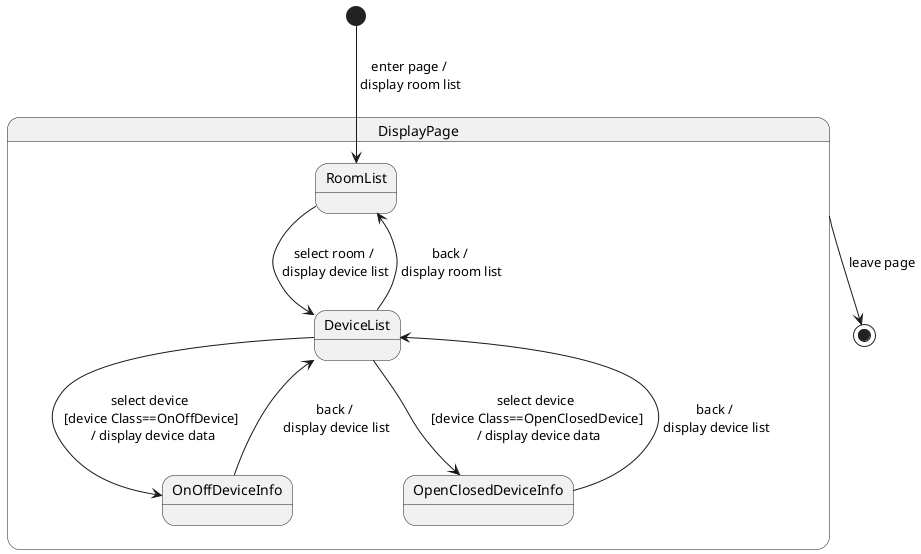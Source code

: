 @startuml

state DisplayPage {
  RoomList --> DeviceList : select room /\n display device list
  DeviceList --> RoomList : back /\n display room list
  DeviceList --> OnOffDeviceInfo : select device \n[device Class==OnOffDevice]\n / display device data
  OnOffDeviceInfo --> DeviceList : back /\n display device list
  DeviceList --> OpenClosedDeviceInfo : select device \n[device Class==OpenClosedDevice]\n / display device data
  OpenClosedDeviceInfo --> DeviceList : back /\n display device list
}

[*] --> RoomList : enter page /\n display room list

DisplayPage --> [*] : leave page

@enduml

